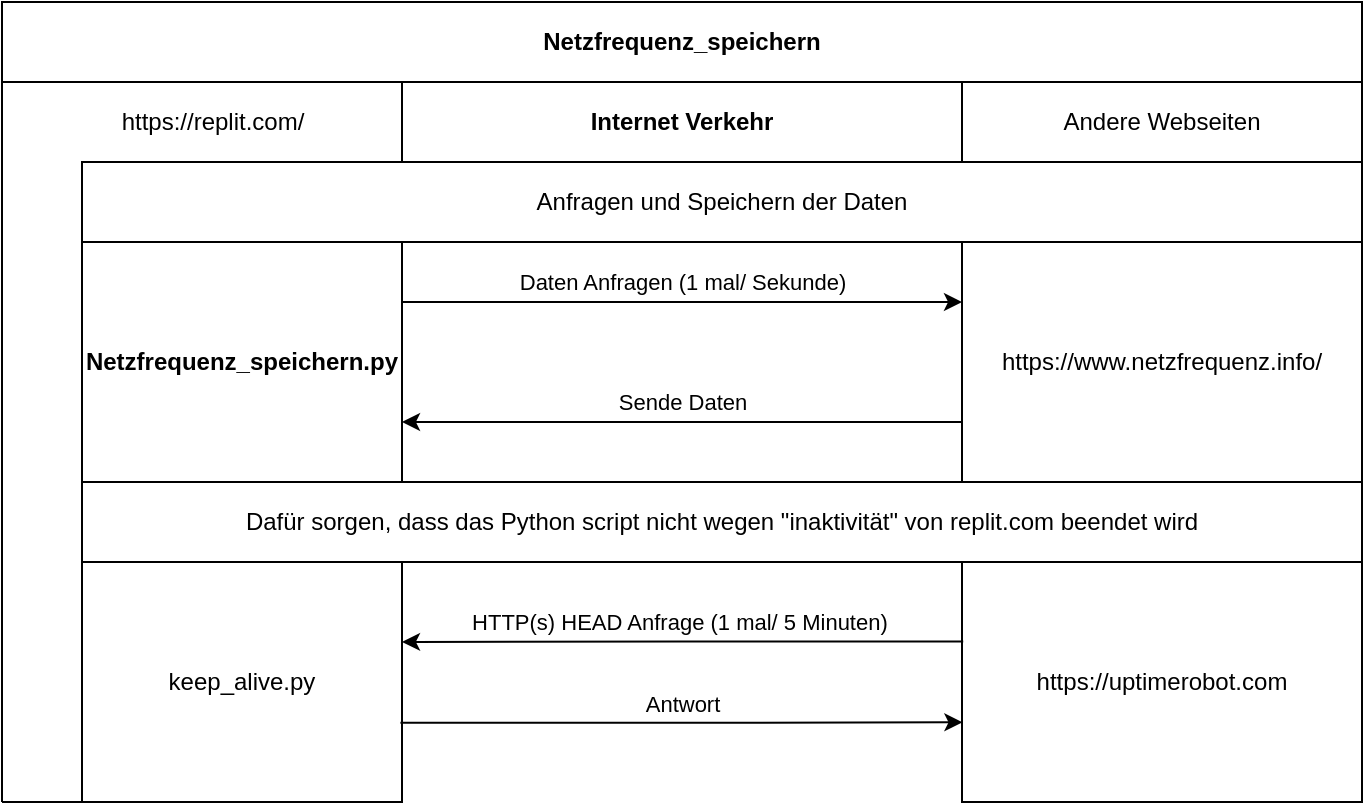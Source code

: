 <mxfile version="18.0.6" type="device"><diagram id="kgpKYQtTHZ0yAKxKKP6v" name="Page-1"><mxGraphModel dx="813" dy="494" grid="1" gridSize="10" guides="1" tooltips="1" connect="1" arrows="1" fold="1" page="1" pageScale="1" pageWidth="850" pageHeight="1100" math="0" shadow="0"><root><mxCell id="0"/><mxCell id="1" parent="0"/><mxCell id="UgFCCIkUO0bgA9Q1CMP0-1" value="&lt;span style=&quot;font-weight: 700;&quot;&gt;Netzfrequenz_speichern&lt;/span&gt;" style="rounded=0;whiteSpace=wrap;html=1;fillColor=none;" vertex="1" parent="1"><mxGeometry x="40" y="80" width="680" height="40" as="geometry"/></mxCell><mxCell id="UgFCCIkUO0bgA9Q1CMP0-6" value="Daten Anfragen (1 mal/ Sekunde)" style="edgeStyle=orthogonalEdgeStyle;rounded=0;orthogonalLoop=1;jettySize=auto;html=1;entryX=0;entryY=0.25;entryDx=0;entryDy=0;exitX=1;exitY=0.25;exitDx=0;exitDy=0;" edge="1" parent="1" source="UgFCCIkUO0bgA9Q1CMP0-2" target="UgFCCIkUO0bgA9Q1CMP0-5"><mxGeometry y="10" relative="1" as="geometry"><mxPoint as="offset"/></mxGeometry></mxCell><mxCell id="UgFCCIkUO0bgA9Q1CMP0-2" value="&lt;span style=&quot;font-weight: 700;&quot;&gt;Netzfrequenz_speichern.py&lt;/span&gt;" style="rounded=0;whiteSpace=wrap;html=1;fillColor=none;" vertex="1" parent="1"><mxGeometry x="80" y="200" width="160" height="120" as="geometry"/></mxCell><mxCell id="UgFCCIkUO0bgA9Q1CMP0-13" style="edgeStyle=orthogonalEdgeStyle;rounded=0;orthogonalLoop=1;jettySize=auto;html=1;entryX=0.001;entryY=0.668;entryDx=0;entryDy=0;entryPerimeter=0;exitX=0.995;exitY=0.67;exitDx=0;exitDy=0;exitPerimeter=0;" edge="1" parent="1" source="UgFCCIkUO0bgA9Q1CMP0-3" target="UgFCCIkUO0bgA9Q1CMP0-11"><mxGeometry relative="1" as="geometry"/></mxCell><mxCell id="UgFCCIkUO0bgA9Q1CMP0-15" value="Antwort" style="edgeLabel;html=1;align=center;verticalAlign=middle;resizable=0;points=[];" vertex="1" connectable="0" parent="UgFCCIkUO0bgA9Q1CMP0-13"><mxGeometry x="-0.181" y="1" relative="1" as="geometry"><mxPoint x="26" y="-9" as="offset"/></mxGeometry></mxCell><mxCell id="UgFCCIkUO0bgA9Q1CMP0-3" value="keep_alive.py" style="rounded=0;whiteSpace=wrap;html=1;fillColor=none;" vertex="1" parent="1"><mxGeometry x="80" y="360" width="160" height="120" as="geometry"/></mxCell><mxCell id="UgFCCIkUO0bgA9Q1CMP0-10" value="Sende Daten" style="edgeStyle=orthogonalEdgeStyle;rounded=0;orthogonalLoop=1;jettySize=auto;html=1;entryX=1;entryY=0.75;entryDx=0;entryDy=0;exitX=0;exitY=0.75;exitDx=0;exitDy=0;" edge="1" parent="1" source="UgFCCIkUO0bgA9Q1CMP0-5" target="UgFCCIkUO0bgA9Q1CMP0-2"><mxGeometry y="-10" relative="1" as="geometry"><mxPoint as="offset"/></mxGeometry></mxCell><UserObject label="https://www.netzfrequenz.info/" link="https://www.netzfrequenz.info/" id="UgFCCIkUO0bgA9Q1CMP0-5"><mxCell style="rounded=0;whiteSpace=wrap;html=1;fillColor=none;" vertex="1" parent="1"><mxGeometry x="520" y="200" width="200" height="120" as="geometry"/></mxCell></UserObject><mxCell id="UgFCCIkUO0bgA9Q1CMP0-12" style="edgeStyle=orthogonalEdgeStyle;rounded=0;orthogonalLoop=1;jettySize=auto;html=1;entryX=1;entryY=0.333;entryDx=0;entryDy=0;entryPerimeter=0;exitX=0.003;exitY=0.331;exitDx=0;exitDy=0;exitPerimeter=0;" edge="1" parent="1" source="UgFCCIkUO0bgA9Q1CMP0-11" target="UgFCCIkUO0bgA9Q1CMP0-3"><mxGeometry relative="1" as="geometry"/></mxCell><mxCell id="UgFCCIkUO0bgA9Q1CMP0-14" value="HTTP(s) HEAD Anfrage (1 mal/ 5 Minuten)&amp;nbsp;" style="edgeLabel;html=1;align=center;verticalAlign=middle;resizable=0;points=[];" vertex="1" connectable="0" parent="UgFCCIkUO0bgA9Q1CMP0-12"><mxGeometry x="-0.17" y="-2" relative="1" as="geometry"><mxPoint x="-24" y="-8" as="offset"/></mxGeometry></mxCell><UserObject label="https://uptimerobot.com" link="https://uptimerobot.com" id="UgFCCIkUO0bgA9Q1CMP0-11"><mxCell style="rounded=0;whiteSpace=wrap;html=1;fillColor=none;" vertex="1" parent="1"><mxGeometry x="520" y="360" width="200" height="120" as="geometry"/></mxCell></UserObject><mxCell id="UgFCCIkUO0bgA9Q1CMP0-16" value="&lt;span style=&quot;font-weight: 700;&quot;&gt;Internet Verkehr&lt;/span&gt;" style="rounded=0;whiteSpace=wrap;html=1;fillColor=none;" vertex="1" parent="1"><mxGeometry x="240" y="120" width="280" height="40" as="geometry"/></mxCell><mxCell id="UgFCCIkUO0bgA9Q1CMP0-20" value="" style="endArrow=none;html=1;rounded=0;" edge="1" parent="1"><mxGeometry width="50" height="50" relative="1" as="geometry"><mxPoint x="40" y="480" as="sourcePoint"/><mxPoint x="40" y="120" as="targetPoint"/></mxGeometry></mxCell><mxCell id="UgFCCIkUO0bgA9Q1CMP0-21" value="" style="endArrow=none;html=1;rounded=0;entryX=0;entryY=0;entryDx=0;entryDy=0;" edge="1" parent="1" target="UgFCCIkUO0bgA9Q1CMP0-16"><mxGeometry width="50" height="50" relative="1" as="geometry"><mxPoint x="40" y="120" as="sourcePoint"/><mxPoint x="210" y="140" as="targetPoint"/></mxGeometry></mxCell><UserObject label="https://replit.com/" link="https://replit.com/" id="UgFCCIkUO0bgA9Q1CMP0-22"><mxCell style="text;html=1;align=center;verticalAlign=middle;resizable=0;points=[];autosize=1;strokeColor=none;fillColor=none;" vertex="1" parent="1"><mxGeometry x="90" y="130" width="110" height="20" as="geometry"/></mxCell></UserObject><mxCell id="UgFCCIkUO0bgA9Q1CMP0-23" value="Andere Webseiten" style="rounded=0;whiteSpace=wrap;html=1;sketch=0;fillColor=none;gradientColor=none;" vertex="1" parent="1"><mxGeometry x="520" y="120" width="200" height="40" as="geometry"/></mxCell><mxCell id="UgFCCIkUO0bgA9Q1CMP0-24" value="Anfragen und Speichern der Daten" style="rounded=0;whiteSpace=wrap;html=1;sketch=0;fillColor=none;gradientColor=none;" vertex="1" parent="1"><mxGeometry x="80" y="160" width="640" height="40" as="geometry"/></mxCell><mxCell id="UgFCCIkUO0bgA9Q1CMP0-25" value="Dafür sorgen, dass das Python script nicht wegen &quot;inaktivität&quot; von replit.com beendet wird" style="rounded=0;whiteSpace=wrap;html=1;sketch=0;fillColor=none;gradientColor=none;" vertex="1" parent="1"><mxGeometry x="80" y="320" width="640" height="40" as="geometry"/></mxCell><mxCell id="UgFCCIkUO0bgA9Q1CMP0-26" value="" style="endArrow=none;html=1;rounded=0;entryX=0;entryY=1;entryDx=0;entryDy=0;" edge="1" parent="1" target="UgFCCIkUO0bgA9Q1CMP0-3"><mxGeometry width="50" height="50" relative="1" as="geometry"><mxPoint x="40" y="480" as="sourcePoint"/><mxPoint x="360" y="290" as="targetPoint"/></mxGeometry></mxCell></root></mxGraphModel></diagram></mxfile>